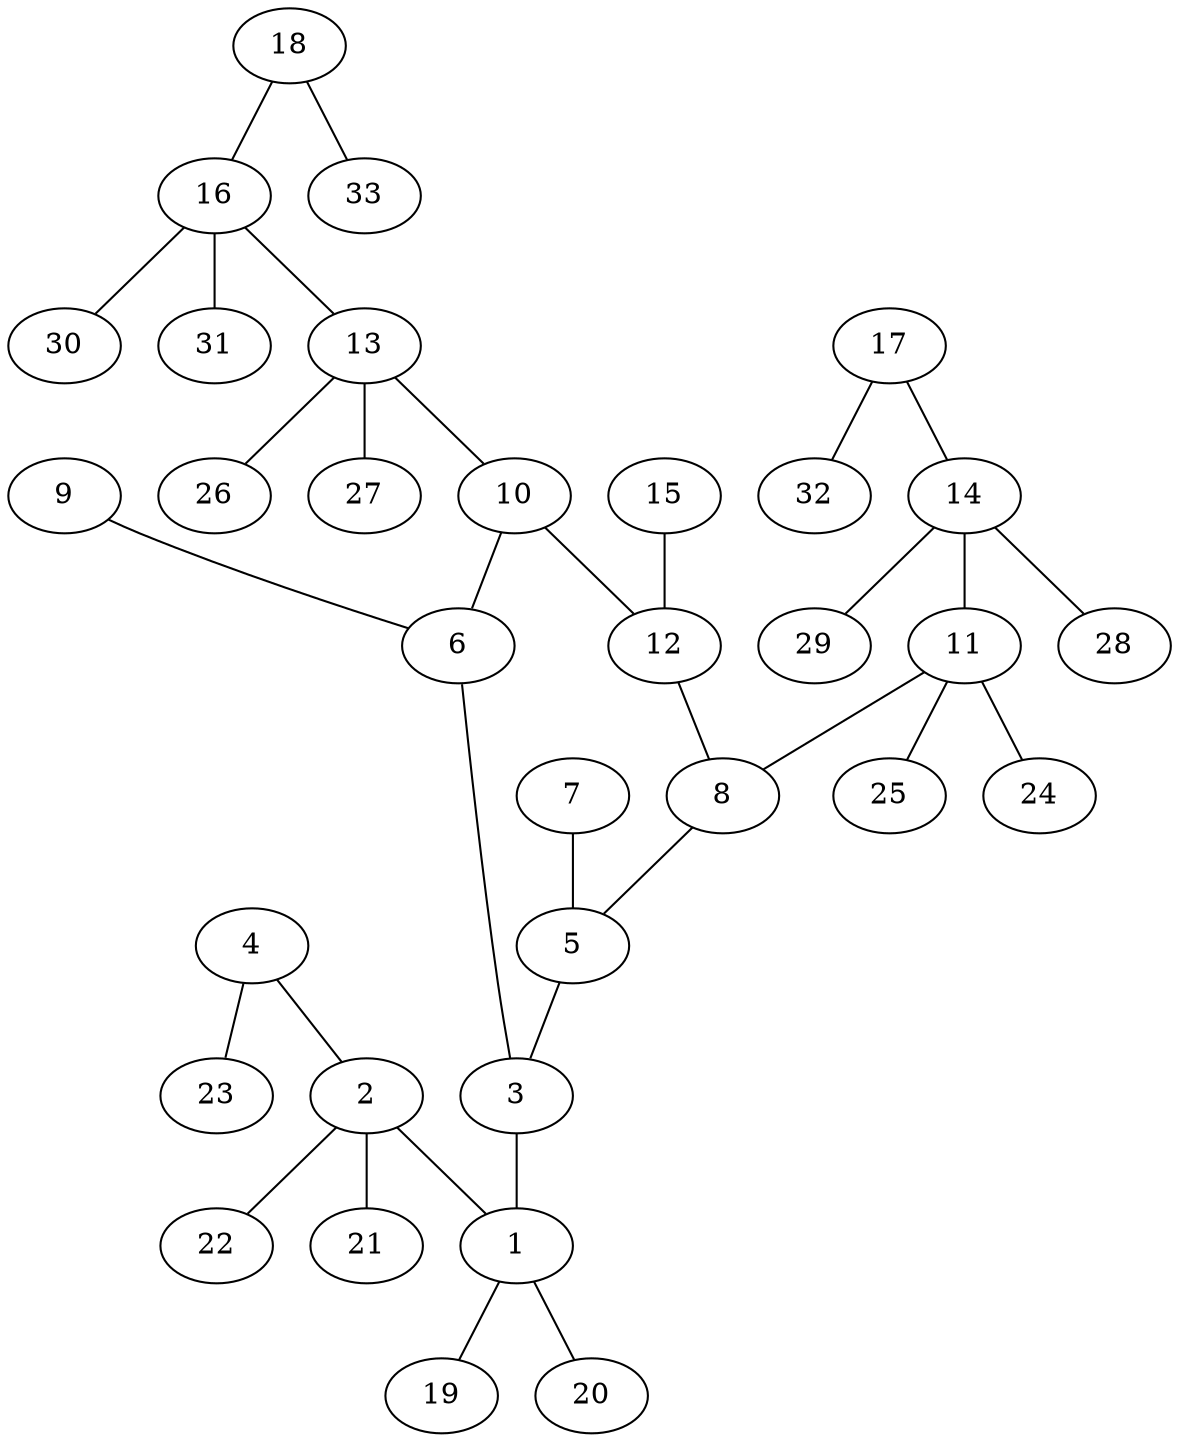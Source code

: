 graph molecule_1796 {
	1	 [chem=C];
	19	 [chem=H];
	1 -- 19	 [valence=1];
	20	 [chem=H];
	1 -- 20	 [valence=1];
	2	 [chem=C];
	2 -- 1	 [valence=1];
	21	 [chem=H];
	2 -- 21	 [valence=1];
	22	 [chem=H];
	2 -- 22	 [valence=1];
	3	 [chem=N];
	3 -- 1	 [valence=1];
	4	 [chem=O];
	4 -- 2	 [valence=1];
	23	 [chem=H];
	4 -- 23	 [valence=1];
	5	 [chem=C];
	5 -- 3	 [valence=1];
	6	 [chem=C];
	6 -- 3	 [valence=1];
	7	 [chem=O];
	7 -- 5	 [valence=2];
	8	 [chem=N];
	8 -- 5	 [valence=1];
	9	 [chem=O];
	9 -- 6	 [valence=2];
	10	 [chem=N];
	10 -- 6	 [valence=1];
	12	 [chem=C];
	10 -- 12	 [valence=1];
	11	 [chem=C];
	11 -- 8	 [valence=1];
	24	 [chem=H];
	11 -- 24	 [valence=1];
	25	 [chem=H];
	11 -- 25	 [valence=1];
	12 -- 8	 [valence=1];
	13	 [chem=C];
	13 -- 10	 [valence=1];
	26	 [chem=H];
	13 -- 26	 [valence=1];
	27	 [chem=H];
	13 -- 27	 [valence=1];
	14	 [chem=C];
	14 -- 11	 [valence=1];
	28	 [chem=H];
	14 -- 28	 [valence=1];
	29	 [chem=H];
	14 -- 29	 [valence=1];
	15	 [chem=O];
	15 -- 12	 [valence=2];
	16	 [chem=C];
	16 -- 13	 [valence=1];
	30	 [chem=H];
	16 -- 30	 [valence=1];
	31	 [chem=H];
	16 -- 31	 [valence=1];
	17	 [chem=O];
	17 -- 14	 [valence=1];
	32	 [chem=H];
	17 -- 32	 [valence=1];
	18	 [chem=O];
	18 -- 16	 [valence=1];
	33	 [chem=H];
	18 -- 33	 [valence=1];
}
